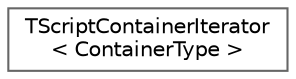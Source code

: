 digraph "Graphical Class Hierarchy"
{
 // INTERACTIVE_SVG=YES
 // LATEX_PDF_SIZE
  bgcolor="transparent";
  edge [fontname=Helvetica,fontsize=10,labelfontname=Helvetica,labelfontsize=10];
  node [fontname=Helvetica,fontsize=10,shape=box,height=0.2,width=0.4];
  rankdir="LR";
  Node0 [id="Node000000",label="TScriptContainerIterator\l\< ContainerType \>",height=0.2,width=0.4,color="grey40", fillcolor="white", style="filled",URL="$d6/db7/structTScriptContainerIterator.html",tooltip="Templated iterator to go through script helper containers that may contain invalid entries that are n..."];
}
